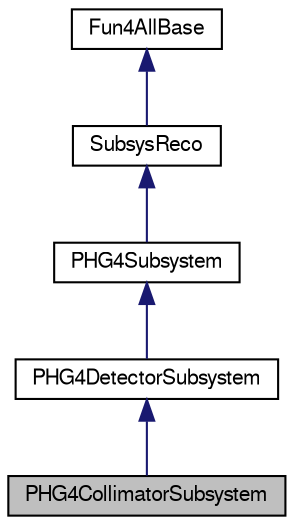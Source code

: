 digraph "PHG4CollimatorSubsystem"
{
  bgcolor="transparent";
  edge [fontname="FreeSans",fontsize="10",labelfontname="FreeSans",labelfontsize="10"];
  node [fontname="FreeSans",fontsize="10",shape=record];
  Node1 [label="PHG4CollimatorSubsystem",height=0.2,width=0.4,color="black", fillcolor="grey75", style="filled" fontcolor="black"];
  Node2 -> Node1 [dir="back",color="midnightblue",fontsize="10",style="solid",fontname="FreeSans"];
  Node2 [label="PHG4DetectorSubsystem",height=0.2,width=0.4,color="black",URL="$d5/d29/classPHG4DetectorSubsystem.html"];
  Node3 -> Node2 [dir="back",color="midnightblue",fontsize="10",style="solid",fontname="FreeSans"];
  Node3 [label="PHG4Subsystem",height=0.2,width=0.4,color="black",URL="$db/df7/classPHG4Subsystem.html"];
  Node4 -> Node3 [dir="back",color="midnightblue",fontsize="10",style="solid",fontname="FreeSans"];
  Node4 [label="SubsysReco",height=0.2,width=0.4,color="black",URL="$d0/d32/classSubsysReco.html"];
  Node5 -> Node4 [dir="back",color="midnightblue",fontsize="10",style="solid",fontname="FreeSans"];
  Node5 [label="Fun4AllBase",height=0.2,width=0.4,color="black",URL="$d5/dec/classFun4AllBase.html"];
}
